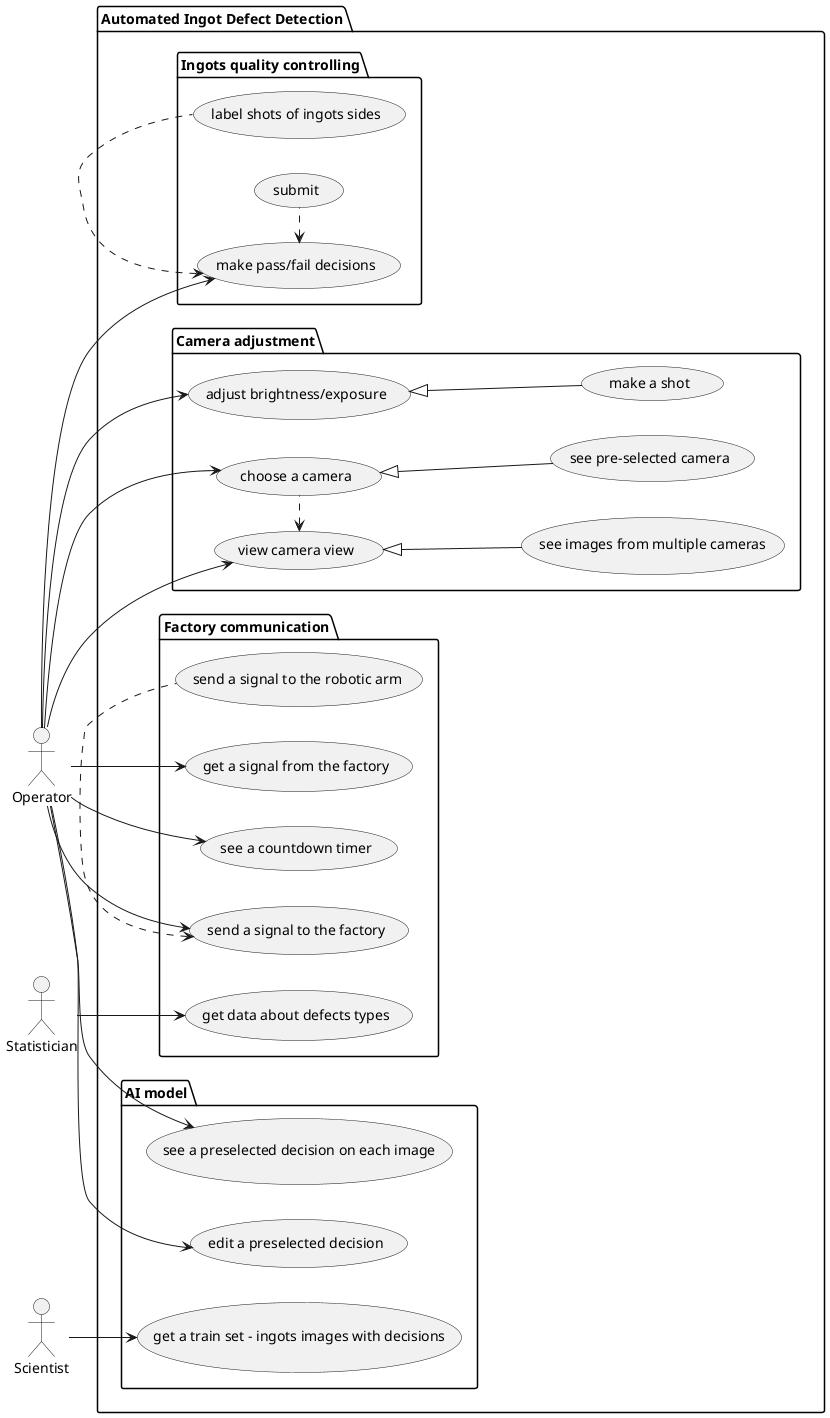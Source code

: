 @startuml
left to right direction
package "Automated Ingot Defect Detection" {

package "Ingots quality controlling"{
usecase (make pass/fail decisions)
usecase (label shots of ingots sides) as labeling
usecase (submit) as submit

/' Case relationships '/
(make pass/fail decisions) <. labeling
(make pass/fail decisions) <. submit
}

package "Camera adjustment"{
usecase (view camera view)
usecase (adjust brightness/exposure)
usecase (make a shot)
usecase (choose a camera)
usecase (see pre-selected camera)
usecase (see images from multiple cameras) as multiple

/' Case relationships '/
(view camera view) <. (choose a camera)
(adjust brightness/exposure) <|-- (make a shot)
(choose a camera) <|-- (see pre-selected camera)
(view camera view) <|-- multiple
}
package "AI model"{
usecase (see a preselected decision on each image) as (see a preselected decision)
usecase (edit a preselected decision)
usecase (get a train set - ingots images with decisions) as (get a train set)
}
package "Factory communication"{
usecase (send a signal to the robotic arm)
usecase (send a signal to the factory)
usecase (get a signal from the factory)
usecase (see a countdown timer) as (countdown timer)
usecase (get data about defects types)

/' Case relationships '/
(send a signal to the factory) <. (send a signal to the robotic arm)
}
}

/' Actors use cases interactions '/
:Operator: --> (make pass/fail decisions)
:Operator: --> (view camera view)
:Operator: --> (adjust brightness/exposure)
:Operator: --> (see a preselected decision)
:Operator: --> (edit a preselected decision)
:Operator: --> (choose a camera)
:Operator: --> (countdown timer)
:Operator: --> (get a signal from the factory)
:Operator: --> (send a signal to the factory)


:Statistician: --> (get data about defects types)
:Scientist: --> (get a train set)
@enduml
